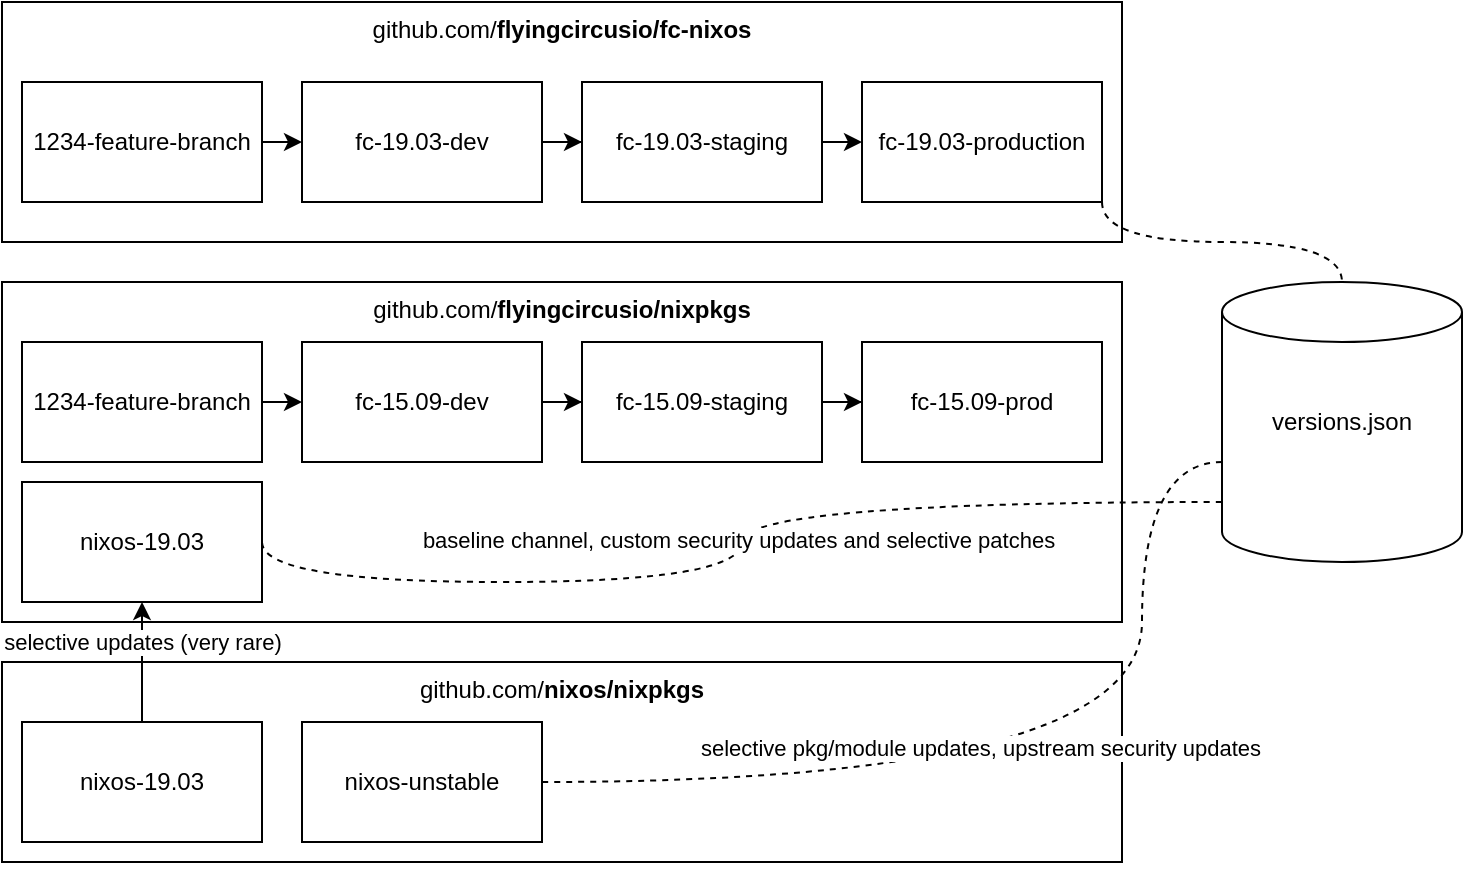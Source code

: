 <mxfile version="13.6.2" type="github">
  <diagram id="C_ViIL0mc71anow88msE" name="Page-1">
    <mxGraphModel dx="1020" dy="726" grid="1" gridSize="10" guides="1" tooltips="1" connect="1" arrows="1" fold="1" page="1" pageScale="1" pageWidth="850" pageHeight="1100" math="0" shadow="0">
      <root>
        <mxCell id="0" />
        <mxCell id="1" parent="0" />
        <mxCell id="m6fkhnQGAgFE_dhmXO35-1" value="github.com/&lt;b&gt;flyingcircusio/fc-nixos&lt;/b&gt;" style="rounded=0;whiteSpace=wrap;html=1;verticalAlign=top;" vertex="1" parent="1">
          <mxGeometry x="80" y="30" width="560" height="120" as="geometry" />
        </mxCell>
        <mxCell id="m6fkhnQGAgFE_dhmXO35-2" value="github.com/&lt;b&gt;flyingcircusio/nixpkgs&lt;/b&gt;" style="rounded=0;whiteSpace=wrap;html=1;verticalAlign=top;" vertex="1" parent="1">
          <mxGeometry x="80" y="170" width="560" height="170" as="geometry" />
        </mxCell>
        <mxCell id="m6fkhnQGAgFE_dhmXO35-3" value="github.com/&lt;b&gt;nixos/nixpkgs&lt;/b&gt;" style="rounded=0;whiteSpace=wrap;html=1;verticalAlign=top;" vertex="1" parent="1">
          <mxGeometry x="80" y="360" width="560" height="100" as="geometry" />
        </mxCell>
        <mxCell id="m6fkhnQGAgFE_dhmXO35-4" value="nixos-19.03" style="rounded=0;whiteSpace=wrap;html=1;" vertex="1" parent="1">
          <mxGeometry x="90" y="270" width="120" height="60" as="geometry" />
        </mxCell>
        <mxCell id="m6fkhnQGAgFE_dhmXO35-13" style="edgeStyle=orthogonalEdgeStyle;rounded=0;orthogonalLoop=1;jettySize=auto;html=1;" edge="1" parent="1" source="m6fkhnQGAgFE_dhmXO35-5" target="m6fkhnQGAgFE_dhmXO35-4">
          <mxGeometry relative="1" as="geometry" />
        </mxCell>
        <mxCell id="m6fkhnQGAgFE_dhmXO35-27" value="selective updates (very rare)" style="edgeLabel;html=1;align=center;verticalAlign=middle;resizable=0;points=[];" vertex="1" connectable="0" parent="m6fkhnQGAgFE_dhmXO35-13">
          <mxGeometry x="0.1" y="2" relative="1" as="geometry">
            <mxPoint x="2" y="-7" as="offset" />
          </mxGeometry>
        </mxCell>
        <mxCell id="m6fkhnQGAgFE_dhmXO35-5" value="nixos-19.03" style="rounded=0;whiteSpace=wrap;html=1;" vertex="1" parent="1">
          <mxGeometry x="90" y="390" width="120" height="60" as="geometry" />
        </mxCell>
        <mxCell id="m6fkhnQGAgFE_dhmXO35-11" style="edgeStyle=orthogonalEdgeStyle;rounded=0;orthogonalLoop=1;jettySize=auto;html=1;" edge="1" parent="1" source="m6fkhnQGAgFE_dhmXO35-6" target="m6fkhnQGAgFE_dhmXO35-7">
          <mxGeometry relative="1" as="geometry" />
        </mxCell>
        <mxCell id="m6fkhnQGAgFE_dhmXO35-6" value="fc-15.09-dev" style="rounded=0;whiteSpace=wrap;html=1;" vertex="1" parent="1">
          <mxGeometry x="230" y="200" width="120" height="60" as="geometry" />
        </mxCell>
        <mxCell id="m6fkhnQGAgFE_dhmXO35-12" style="edgeStyle=orthogonalEdgeStyle;rounded=0;orthogonalLoop=1;jettySize=auto;html=1;" edge="1" parent="1" source="m6fkhnQGAgFE_dhmXO35-7" target="m6fkhnQGAgFE_dhmXO35-8">
          <mxGeometry relative="1" as="geometry" />
        </mxCell>
        <mxCell id="m6fkhnQGAgFE_dhmXO35-7" value="fc-15.09-staging" style="rounded=0;whiteSpace=wrap;html=1;" vertex="1" parent="1">
          <mxGeometry x="370" y="200" width="120" height="60" as="geometry" />
        </mxCell>
        <mxCell id="m6fkhnQGAgFE_dhmXO35-8" value="fc-15.09-prod" style="rounded=0;whiteSpace=wrap;html=1;" vertex="1" parent="1">
          <mxGeometry x="510" y="200" width="120" height="60" as="geometry" />
        </mxCell>
        <mxCell id="m6fkhnQGAgFE_dhmXO35-10" style="edgeStyle=orthogonalEdgeStyle;rounded=0;orthogonalLoop=1;jettySize=auto;html=1;exitX=1;exitY=0.5;exitDx=0;exitDy=0;entryX=0;entryY=0.5;entryDx=0;entryDy=0;" edge="1" parent="1" source="m6fkhnQGAgFE_dhmXO35-9" target="m6fkhnQGAgFE_dhmXO35-6">
          <mxGeometry relative="1" as="geometry" />
        </mxCell>
        <mxCell id="m6fkhnQGAgFE_dhmXO35-9" value="1234-feature-branch" style="rounded=0;whiteSpace=wrap;html=1;" vertex="1" parent="1">
          <mxGeometry x="90" y="200" width="120" height="60" as="geometry" />
        </mxCell>
        <mxCell id="m6fkhnQGAgFE_dhmXO35-14" value="nixos-unstable" style="rounded=0;whiteSpace=wrap;html=1;" vertex="1" parent="1">
          <mxGeometry x="230" y="390" width="120" height="60" as="geometry" />
        </mxCell>
        <mxCell id="m6fkhnQGAgFE_dhmXO35-19" style="edgeStyle=orthogonalEdgeStyle;rounded=0;orthogonalLoop=1;jettySize=auto;html=1;exitX=1;exitY=0.5;exitDx=0;exitDy=0;entryX=0;entryY=0.5;entryDx=0;entryDy=0;" edge="1" parent="1" source="m6fkhnQGAgFE_dhmXO35-15" target="m6fkhnQGAgFE_dhmXO35-16">
          <mxGeometry relative="1" as="geometry" />
        </mxCell>
        <mxCell id="m6fkhnQGAgFE_dhmXO35-15" value="1234-feature-branch&lt;br&gt;" style="rounded=0;whiteSpace=wrap;html=1;" vertex="1" parent="1">
          <mxGeometry x="90" y="70" width="120" height="60" as="geometry" />
        </mxCell>
        <mxCell id="m6fkhnQGAgFE_dhmXO35-20" style="edgeStyle=orthogonalEdgeStyle;rounded=0;orthogonalLoop=1;jettySize=auto;html=1;exitX=1;exitY=0.5;exitDx=0;exitDy=0;" edge="1" parent="1" source="m6fkhnQGAgFE_dhmXO35-16" target="m6fkhnQGAgFE_dhmXO35-17">
          <mxGeometry relative="1" as="geometry" />
        </mxCell>
        <mxCell id="m6fkhnQGAgFE_dhmXO35-16" value="fc-19.03-dev" style="rounded=0;whiteSpace=wrap;html=1;" vertex="1" parent="1">
          <mxGeometry x="230" y="70" width="120" height="60" as="geometry" />
        </mxCell>
        <mxCell id="m6fkhnQGAgFE_dhmXO35-21" style="edgeStyle=orthogonalEdgeStyle;rounded=0;orthogonalLoop=1;jettySize=auto;html=1;exitX=1;exitY=0.5;exitDx=0;exitDy=0;entryX=0;entryY=0.5;entryDx=0;entryDy=0;" edge="1" parent="1" source="m6fkhnQGAgFE_dhmXO35-17" target="m6fkhnQGAgFE_dhmXO35-18">
          <mxGeometry relative="1" as="geometry" />
        </mxCell>
        <mxCell id="m6fkhnQGAgFE_dhmXO35-17" value="fc-19.03-staging" style="rounded=0;whiteSpace=wrap;html=1;" vertex="1" parent="1">
          <mxGeometry x="370" y="70" width="120" height="60" as="geometry" />
        </mxCell>
        <mxCell id="m6fkhnQGAgFE_dhmXO35-24" style="edgeStyle=orthogonalEdgeStyle;orthogonalLoop=1;jettySize=auto;html=1;exitX=1;exitY=1;exitDx=0;exitDy=0;curved=1;dashed=1;endArrow=none;endFill=0;" edge="1" parent="1" source="m6fkhnQGAgFE_dhmXO35-18" target="m6fkhnQGAgFE_dhmXO35-23">
          <mxGeometry relative="1" as="geometry" />
        </mxCell>
        <mxCell id="m6fkhnQGAgFE_dhmXO35-18" value="fc-19.03-production" style="rounded=0;whiteSpace=wrap;html=1;" vertex="1" parent="1">
          <mxGeometry x="510" y="70" width="120" height="60" as="geometry" />
        </mxCell>
        <mxCell id="m6fkhnQGAgFE_dhmXO35-22" style="edgeStyle=orthogonalEdgeStyle;rounded=0;orthogonalLoop=1;jettySize=auto;html=1;exitX=0.5;exitY=1;exitDx=0;exitDy=0;" edge="1" parent="1" source="m6fkhnQGAgFE_dhmXO35-3" target="m6fkhnQGAgFE_dhmXO35-3">
          <mxGeometry relative="1" as="geometry" />
        </mxCell>
        <mxCell id="m6fkhnQGAgFE_dhmXO35-25" style="edgeStyle=elbowEdgeStyle;sketch=0;orthogonalLoop=1;jettySize=auto;html=1;shadow=0;dashed=1;endArrow=none;endFill=0;strokeColor=#000000;curved=1;" edge="1" parent="1" source="m6fkhnQGAgFE_dhmXO35-23" target="m6fkhnQGAgFE_dhmXO35-14">
          <mxGeometry relative="1" as="geometry">
            <Array as="points">
              <mxPoint x="650" y="260" />
              <mxPoint x="590" y="340" />
            </Array>
          </mxGeometry>
        </mxCell>
        <mxCell id="m6fkhnQGAgFE_dhmXO35-28" value="selective pkg/module updates, upstream security updates" style="edgeLabel;html=1;align=center;verticalAlign=middle;resizable=0;points=[];" vertex="1" connectable="0" parent="m6fkhnQGAgFE_dhmXO35-25">
          <mxGeometry x="0.124" y="-17" relative="1" as="geometry">
            <mxPoint as="offset" />
          </mxGeometry>
        </mxCell>
        <mxCell id="m6fkhnQGAgFE_dhmXO35-26" style="edgeStyle=orthogonalEdgeStyle;sketch=0;orthogonalLoop=1;jettySize=auto;html=1;shadow=0;dashed=1;endArrow=none;endFill=0;strokeColor=#000000;entryX=1;entryY=0.5;entryDx=0;entryDy=0;curved=1;" edge="1" parent="1" source="m6fkhnQGAgFE_dhmXO35-23" target="m6fkhnQGAgFE_dhmXO35-4">
          <mxGeometry relative="1" as="geometry">
            <Array as="points">
              <mxPoint x="450" y="280" />
              <mxPoint x="450" y="320" />
              <mxPoint x="210" y="320" />
            </Array>
          </mxGeometry>
        </mxCell>
        <mxCell id="m6fkhnQGAgFE_dhmXO35-30" value="baseline channel, custom security updates and selective patches" style="edgeLabel;html=1;align=center;verticalAlign=middle;resizable=0;points=[];" vertex="1" connectable="0" parent="m6fkhnQGAgFE_dhmXO35-26">
          <mxGeometry x="-0.111" y="19" relative="1" as="geometry">
            <mxPoint x="-21" y="19" as="offset" />
          </mxGeometry>
        </mxCell>
        <mxCell id="m6fkhnQGAgFE_dhmXO35-23" value="versions.json" style="shape=cylinder2;whiteSpace=wrap;html=1;boundedLbl=1;backgroundOutline=1;size=15;" vertex="1" parent="1">
          <mxGeometry x="690" y="170" width="120" height="140" as="geometry" />
        </mxCell>
      </root>
    </mxGraphModel>
  </diagram>
</mxfile>
